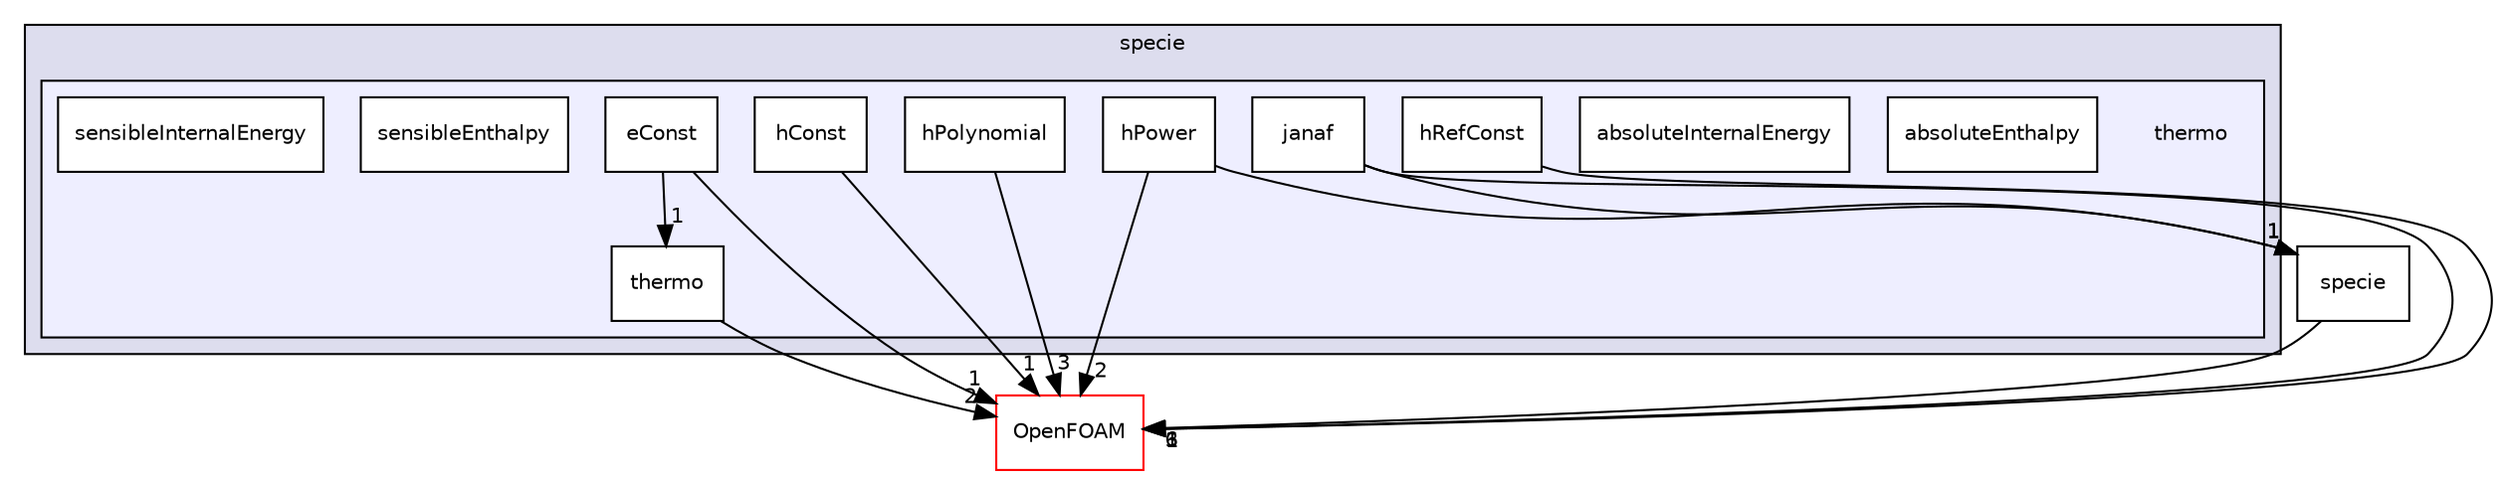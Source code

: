 digraph "src/thermophysicalModels/specie/thermo" {
  bgcolor=transparent;
  compound=true
  node [ fontsize="10", fontname="Helvetica"];
  edge [ labelfontsize="10", labelfontname="Helvetica"];
  subgraph clusterdir_5c4bf53b114f4c9237cd4ef0431fc9bd {
    graph [ bgcolor="#ddddee", pencolor="black", label="specie" fontname="Helvetica", fontsize="10", URL="dir_5c4bf53b114f4c9237cd4ef0431fc9bd.html"]
  subgraph clusterdir_52d55d2fbf4a26d00084c41bddaf4722 {
    graph [ bgcolor="#eeeeff", pencolor="black", label="" URL="dir_52d55d2fbf4a26d00084c41bddaf4722.html"];
    dir_52d55d2fbf4a26d00084c41bddaf4722 [shape=plaintext label="thermo"];
    dir_65e555c3dc33a3a516daf43b96093c45 [shape=box label="absoluteEnthalpy" color="black" fillcolor="white" style="filled" URL="dir_65e555c3dc33a3a516daf43b96093c45.html"];
    dir_5a05e0524c708d859dc5fd16434e2fd1 [shape=box label="absoluteInternalEnergy" color="black" fillcolor="white" style="filled" URL="dir_5a05e0524c708d859dc5fd16434e2fd1.html"];
    dir_d5c4c578f6785134f36ab2af8b27521b [shape=box label="eConst" color="black" fillcolor="white" style="filled" URL="dir_d5c4c578f6785134f36ab2af8b27521b.html"];
    dir_17008f3bf57481ba77d2a568b0e1a768 [shape=box label="hConst" color="black" fillcolor="white" style="filled" URL="dir_17008f3bf57481ba77d2a568b0e1a768.html"];
    dir_f54edc4947c4c92469bbfa50f6bdcb3b [shape=box label="hPolynomial" color="black" fillcolor="white" style="filled" URL="dir_f54edc4947c4c92469bbfa50f6bdcb3b.html"];
    dir_2a1b7be1f3eddcb3c71df8b25b12f447 [shape=box label="hPower" color="black" fillcolor="white" style="filled" URL="dir_2a1b7be1f3eddcb3c71df8b25b12f447.html"];
    dir_50ccb2c7fe5313dce19d2780c90d71d4 [shape=box label="hRefConst" color="black" fillcolor="white" style="filled" URL="dir_50ccb2c7fe5313dce19d2780c90d71d4.html"];
    dir_08357b7deac23778fd22fdddc3fdc5f7 [shape=box label="janaf" color="black" fillcolor="white" style="filled" URL="dir_08357b7deac23778fd22fdddc3fdc5f7.html"];
    dir_ae99d4d8a989d07c4f3071d047c63e49 [shape=box label="sensibleEnthalpy" color="black" fillcolor="white" style="filled" URL="dir_ae99d4d8a989d07c4f3071d047c63e49.html"];
    dir_d4b2538ede27321e1a3c8c932d6ecdf1 [shape=box label="sensibleInternalEnergy" color="black" fillcolor="white" style="filled" URL="dir_d4b2538ede27321e1a3c8c932d6ecdf1.html"];
    dir_4fae2ea2c8dcc023a9e578c2e1df344b [shape=box label="thermo" color="black" fillcolor="white" style="filled" URL="dir_4fae2ea2c8dcc023a9e578c2e1df344b.html"];
  }
  }
  dir_0a4039949b5e30fbb8957147ecb4e7fe [shape=box label="specie" URL="dir_0a4039949b5e30fbb8957147ecb4e7fe.html"];
  dir_c5473ff19b20e6ec4dfe5c310b3778a8 [shape=box label="OpenFOAM" color="red" URL="dir_c5473ff19b20e6ec4dfe5c310b3778a8.html"];
  dir_4fae2ea2c8dcc023a9e578c2e1df344b->dir_c5473ff19b20e6ec4dfe5c310b3778a8 [headlabel="2", labeldistance=1.5 headhref="dir_002970_001950.html"];
  dir_17008f3bf57481ba77d2a568b0e1a768->dir_c5473ff19b20e6ec4dfe5c310b3778a8 [headlabel="1", labeldistance=1.5 headhref="dir_002963_001950.html"];
  dir_0a4039949b5e30fbb8957147ecb4e7fe->dir_c5473ff19b20e6ec4dfe5c310b3778a8 [headlabel="6", labeldistance=1.5 headhref="dir_002957_001950.html"];
  dir_2a1b7be1f3eddcb3c71df8b25b12f447->dir_0a4039949b5e30fbb8957147ecb4e7fe [headlabel="1", labeldistance=1.5 headhref="dir_002965_002957.html"];
  dir_2a1b7be1f3eddcb3c71df8b25b12f447->dir_c5473ff19b20e6ec4dfe5c310b3778a8 [headlabel="2", labeldistance=1.5 headhref="dir_002965_001950.html"];
  dir_08357b7deac23778fd22fdddc3fdc5f7->dir_0a4039949b5e30fbb8957147ecb4e7fe [headlabel="1", labeldistance=1.5 headhref="dir_002967_002957.html"];
  dir_08357b7deac23778fd22fdddc3fdc5f7->dir_c5473ff19b20e6ec4dfe5c310b3778a8 [headlabel="3", labeldistance=1.5 headhref="dir_002967_001950.html"];
  dir_f54edc4947c4c92469bbfa50f6bdcb3b->dir_c5473ff19b20e6ec4dfe5c310b3778a8 [headlabel="3", labeldistance=1.5 headhref="dir_002964_001950.html"];
  dir_50ccb2c7fe5313dce19d2780c90d71d4->dir_c5473ff19b20e6ec4dfe5c310b3778a8 [headlabel="1", labeldistance=1.5 headhref="dir_002966_001950.html"];
  dir_d5c4c578f6785134f36ab2af8b27521b->dir_4fae2ea2c8dcc023a9e578c2e1df344b [headlabel="1", labeldistance=1.5 headhref="dir_002962_002970.html"];
  dir_d5c4c578f6785134f36ab2af8b27521b->dir_c5473ff19b20e6ec4dfe5c310b3778a8 [headlabel="1", labeldistance=1.5 headhref="dir_002962_001950.html"];
}
